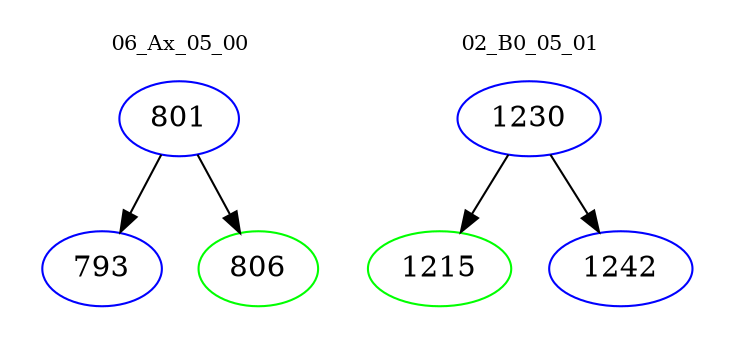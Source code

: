digraph{
subgraph cluster_0 {
color = white
label = "06_Ax_05_00";
fontsize=10;
T0_801 [label="801", color="blue"]
T0_801 -> T0_793 [color="black"]
T0_793 [label="793", color="blue"]
T0_801 -> T0_806 [color="black"]
T0_806 [label="806", color="green"]
}
subgraph cluster_1 {
color = white
label = "02_B0_05_01";
fontsize=10;
T1_1230 [label="1230", color="blue"]
T1_1230 -> T1_1215 [color="black"]
T1_1215 [label="1215", color="green"]
T1_1230 -> T1_1242 [color="black"]
T1_1242 [label="1242", color="blue"]
}
}

